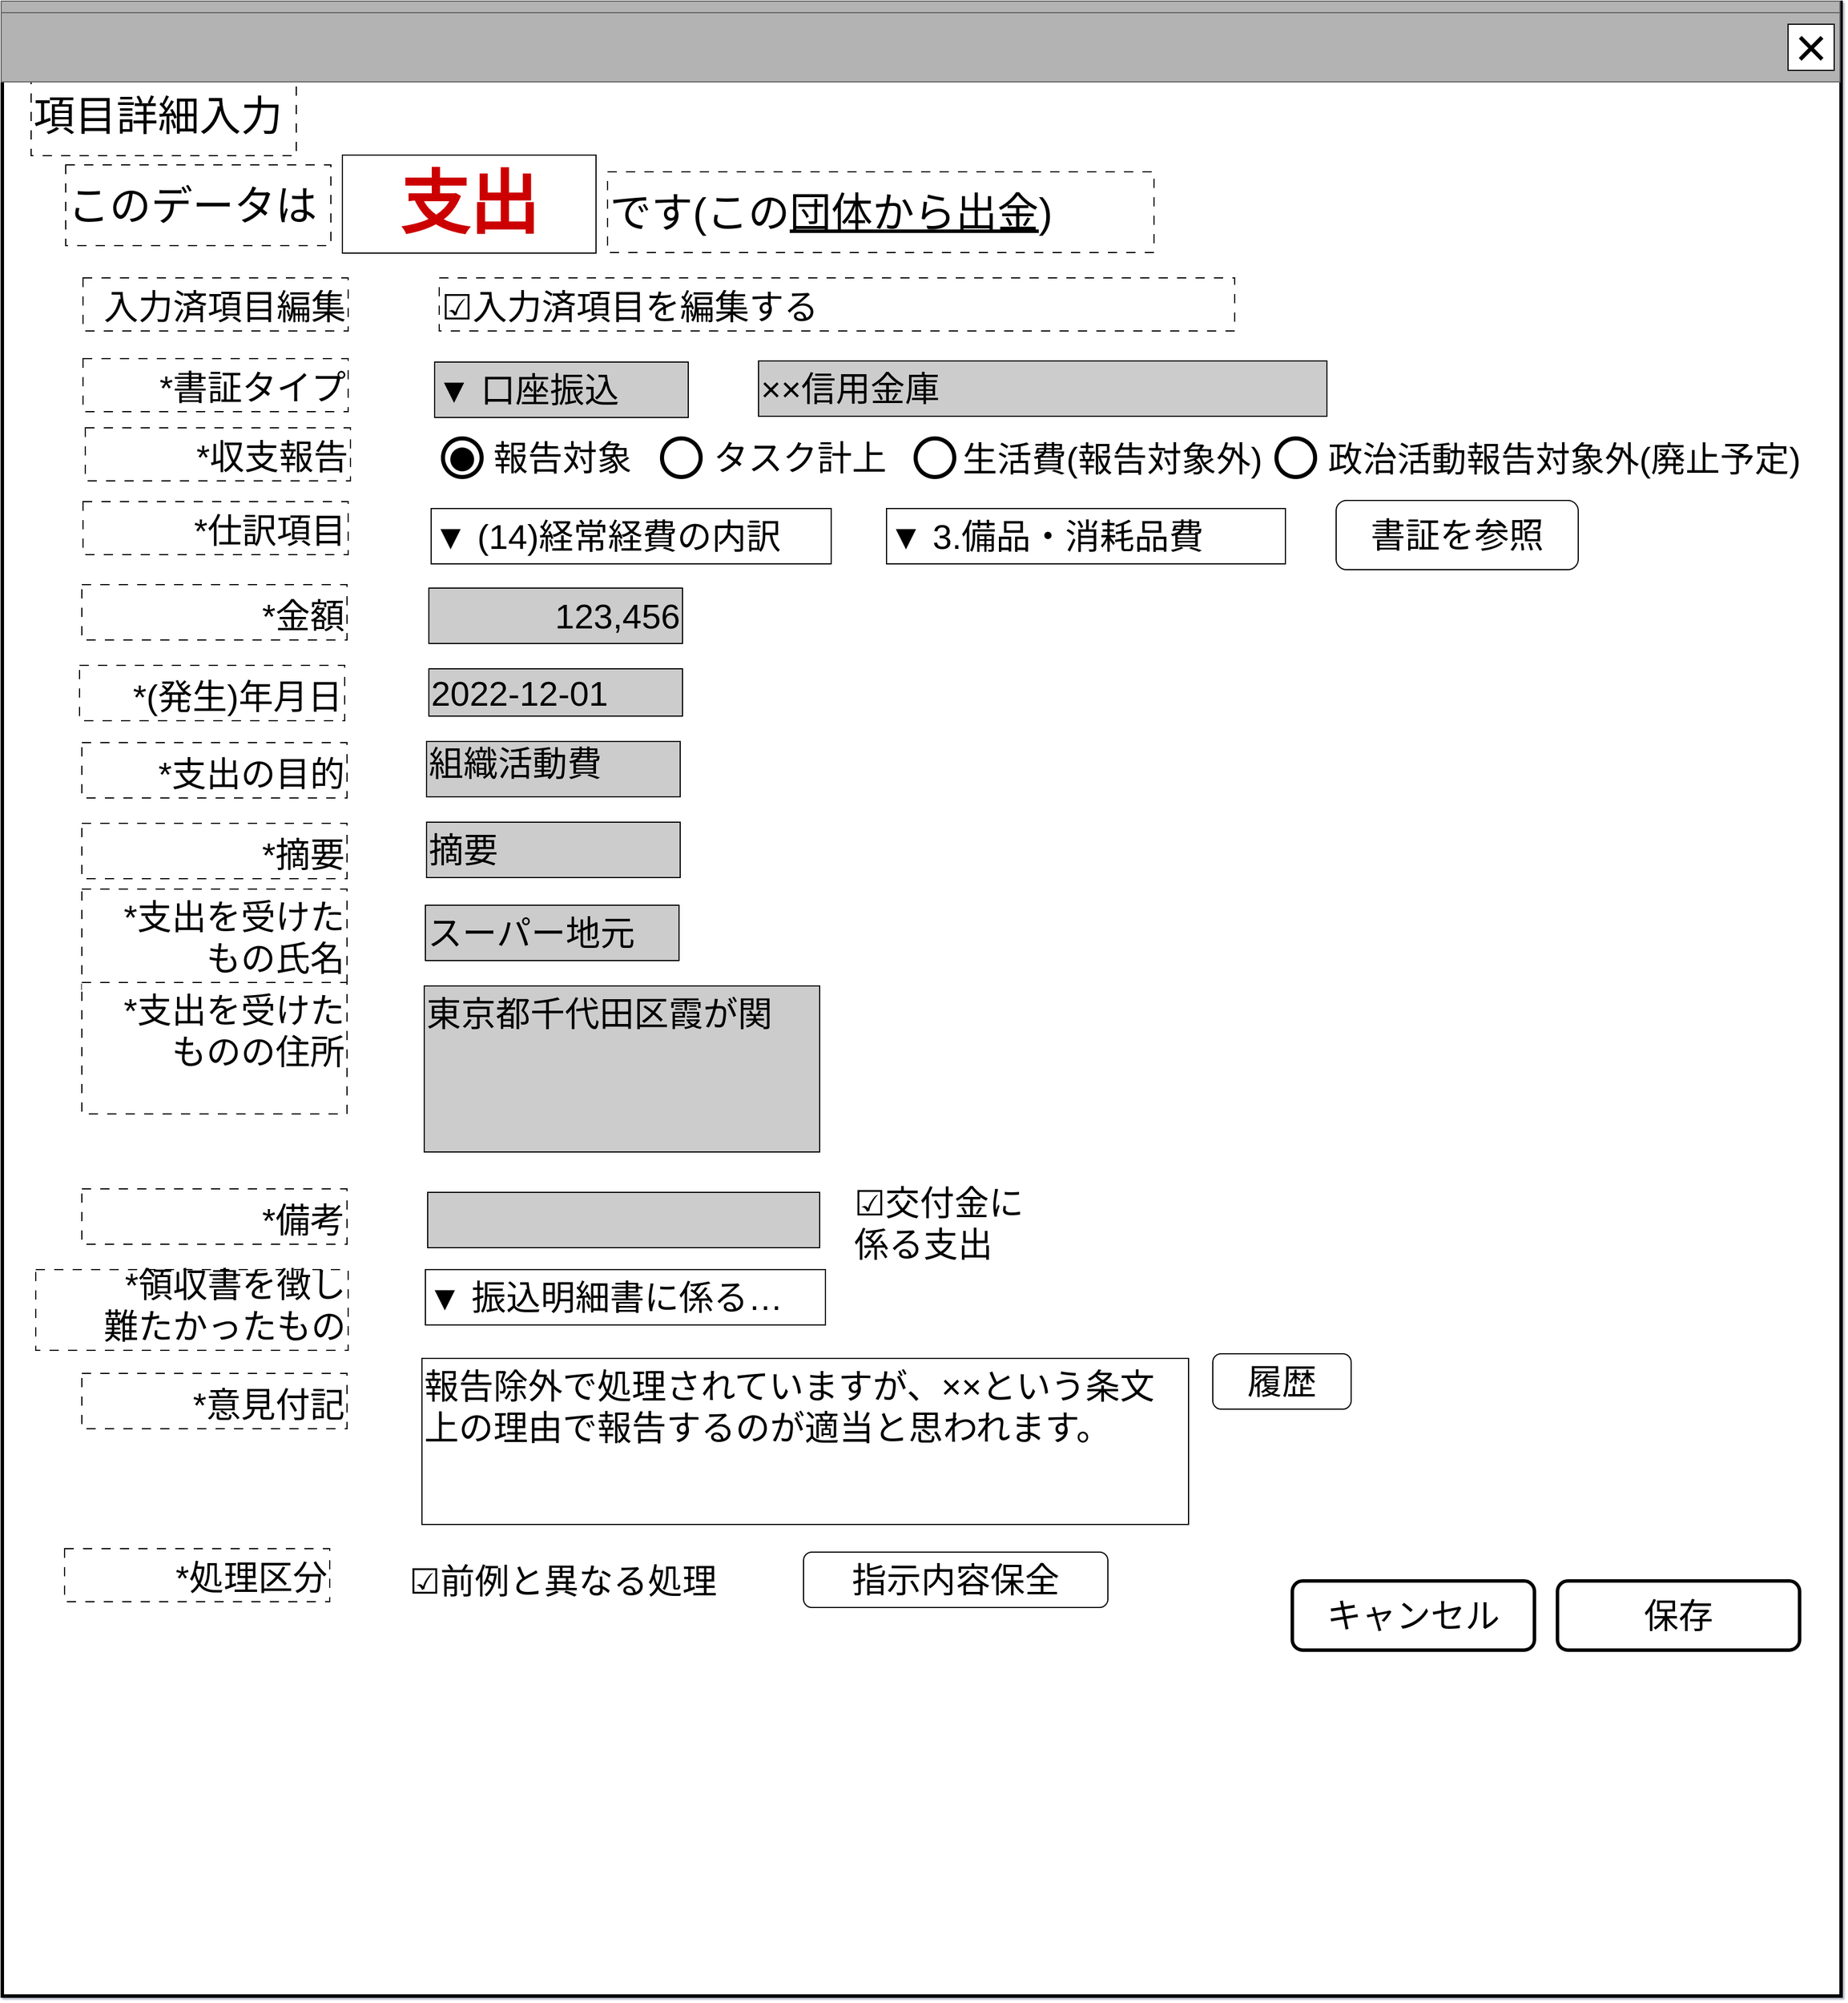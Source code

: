 <mxfile version="23.1.5" type="device">
  <diagram name="ページ1" id="LE8fIzdrHe0wcv1LTvfw">
    <mxGraphModel dx="2429" dy="1434" grid="1" gridSize="10" guides="1" tooltips="1" connect="1" arrows="1" fold="1" page="1" pageScale="1" pageWidth="1600" pageHeight="1200" math="0" shadow="1">
      <root>
        <mxCell id="0" />
        <mxCell id="cFaB45KztUIKXS-_cTrr-4" value="背景" style="locked=1;" parent="0" visible="0" />
        <mxCell id="cFaB45KztUIKXS-_cTrr-5" value="" style="rounded=0;whiteSpace=wrap;html=1;strokeWidth=3;" parent="cFaB45KztUIKXS-_cTrr-4" vertex="1">
          <mxGeometry x="1" y="1" width="1595" height="1180" as="geometry" />
        </mxCell>
        <mxCell id="cFaB45KztUIKXS-_cTrr-6" value="" style="rounded=0;whiteSpace=wrap;html=1;fillColor=#B3B3B3;fontColor=#333333;strokeColor=#666666;" parent="cFaB45KztUIKXS-_cTrr-4" vertex="1">
          <mxGeometry width="1595" height="60" as="geometry" />
        </mxCell>
        <mxCell id="cFaB45KztUIKXS-_cTrr-7" value="&lt;font style=&quot;font-size: 48px;&quot;&gt;×&lt;/font&gt;" style="rounded=0;whiteSpace=wrap;html=1;" parent="cFaB45KztUIKXS-_cTrr-4" vertex="1">
          <mxGeometry x="1550" y="10" width="40" height="40" as="geometry" />
        </mxCell>
        <mxCell id="cFaB45KztUIKXS-_cTrr-8" value="" style="rounded=0;whiteSpace=wrap;html=1;" parent="cFaB45KztUIKXS-_cTrr-4" vertex="1">
          <mxGeometry x="830" y="670" width="120" height="60" as="geometry" />
        </mxCell>
        <mxCell id="cFaB45KztUIKXS-_cTrr-9" value="ウインドウ" style="locked=1;" parent="0" />
        <mxCell id="cFaB45KztUIKXS-_cTrr-10" value="" style="rounded=0;whiteSpace=wrap;html=1;strokeWidth=3;" parent="cFaB45KztUIKXS-_cTrr-9" vertex="1">
          <mxGeometry x="1" y="1" width="1595" height="1729" as="geometry" />
        </mxCell>
        <mxCell id="cFaB45KztUIKXS-_cTrr-11" value="" style="rounded=0;whiteSpace=wrap;html=1;fillColor=#B3B3B3;fontColor=#333333;strokeColor=#666666;" parent="cFaB45KztUIKXS-_cTrr-9" vertex="1">
          <mxGeometry width="1595" height="60" as="geometry" />
        </mxCell>
        <mxCell id="cFaB45KztUIKXS-_cTrr-12" value="&lt;font style=&quot;font-size: 48px;&quot;&gt;×&lt;/font&gt;" style="rounded=0;whiteSpace=wrap;html=1;" parent="cFaB45KztUIKXS-_cTrr-9" vertex="1">
          <mxGeometry x="1550" y="10" width="40" height="40" as="geometry" />
        </mxCell>
        <mxCell id="cFaB45KztUIKXS-_cTrr-14" value="画面" style="" parent="0" />
        <mxCell id="bkQitDRXs5g6DSLi2g_j-0" value="&lt;font style=&quot;font-size: 30px;&quot;&gt;書証を参照&lt;/font&gt;" style="rounded=1;whiteSpace=wrap;html=1;" parent="cFaB45KztUIKXS-_cTrr-14" vertex="1">
          <mxGeometry x="1158" y="433" width="210" height="60" as="geometry" />
        </mxCell>
        <mxCell id="bkQitDRXs5g6DSLi2g_j-1" value="&lt;div style=&quot;&quot;&gt;&lt;span style=&quot;background-color: initial;&quot;&gt;&lt;font style=&quot;font-size: 30px;&quot;&gt;123,456&lt;/font&gt;&lt;/span&gt;&lt;/div&gt;" style="rounded=0;whiteSpace=wrap;html=1;align=right;fillColor=#CCCCCC;" parent="cFaB45KztUIKXS-_cTrr-14" vertex="1">
          <mxGeometry x="371" y="509" width="220" height="48" as="geometry" />
        </mxCell>
        <mxCell id="bkQitDRXs5g6DSLi2g_j-2" value="&lt;div style=&quot;&quot;&gt;&lt;span style=&quot;background-color: initial;&quot;&gt;&lt;font style=&quot;font-size: 30px;&quot;&gt;*金額&lt;/font&gt;&lt;/span&gt;&lt;/div&gt;" style="rounded=0;whiteSpace=wrap;html=1;align=right;dashed=1;dashPattern=8 8;verticalAlign=bottom;" parent="cFaB45KztUIKXS-_cTrr-14" vertex="1">
          <mxGeometry x="70" y="506" width="230" height="48" as="geometry" />
        </mxCell>
        <mxCell id="bkQitDRXs5g6DSLi2g_j-4" value="&lt;div style=&quot;&quot;&gt;&lt;font style=&quot;font-size: 30px;&quot;&gt;*収支報告&lt;/font&gt;&lt;/div&gt;" style="rounded=0;whiteSpace=wrap;html=1;align=right;dashed=1;dashPattern=8 8;verticalAlign=bottom;" parent="cFaB45KztUIKXS-_cTrr-14" vertex="1">
          <mxGeometry x="73" y="370" width="230" height="46" as="geometry" />
        </mxCell>
        <mxCell id="bkQitDRXs5g6DSLi2g_j-5" value="&lt;div style=&quot;&quot;&gt;&lt;span style=&quot;background-color: initial;&quot;&gt;&lt;font style=&quot;font-size: 30px;&quot;&gt;スーパー地元&lt;/font&gt;&lt;/span&gt;&lt;/div&gt;" style="rounded=0;whiteSpace=wrap;html=1;align=left;fillColor=#CCCCCC;" parent="cFaB45KztUIKXS-_cTrr-14" vertex="1">
          <mxGeometry x="368" y="784" width="220" height="48" as="geometry" />
        </mxCell>
        <mxCell id="bkQitDRXs5g6DSLi2g_j-6" value="&lt;div style=&quot;font-size: 30px;&quot;&gt;&lt;span style=&quot;background-color: initial;&quot;&gt;*&lt;/span&gt;支出を受けた&lt;/div&gt;&lt;div style=&quot;font-size: 30px;&quot;&gt;&lt;span style=&quot;background-color: initial;&quot;&gt;もの氏名&lt;/span&gt;&lt;/div&gt;" style="rounded=0;whiteSpace=wrap;html=1;align=right;dashed=1;dashPattern=8 8;verticalAlign=top;" parent="cFaB45KztUIKXS-_cTrr-14" vertex="1">
          <mxGeometry x="70" y="770" width="230" height="87" as="geometry" />
        </mxCell>
        <mxCell id="bkQitDRXs5g6DSLi2g_j-8" value="&lt;div style=&quot;&quot;&gt;&lt;span style=&quot;font-size: 36px;&quot;&gt;このデータは&lt;/span&gt;&lt;/div&gt;" style="rounded=0;whiteSpace=wrap;html=1;align=left;dashed=1;dashPattern=8 8;" parent="cFaB45KztUIKXS-_cTrr-14" vertex="1">
          <mxGeometry x="56" y="142" width="230" height="70" as="geometry" />
        </mxCell>
        <mxCell id="bkQitDRXs5g6DSLi2g_j-9" value="&lt;font style=&quot;font-size: 60px;&quot; color=&quot;#cc0000&quot;&gt;&lt;b&gt;支出&lt;/b&gt;&lt;/font&gt;" style="rounded=0;whiteSpace=wrap;html=1;align=center;verticalAlign=middle;" parent="cFaB45KztUIKXS-_cTrr-14" vertex="1">
          <mxGeometry x="296" y="133.5" width="220" height="85" as="geometry" />
        </mxCell>
        <mxCell id="bkQitDRXs5g6DSLi2g_j-10" value="&lt;div style=&quot;&quot;&gt;&lt;span style=&quot;font-size: 36px;&quot;&gt;です(この&lt;u&gt;団体から&lt;/u&gt;&lt;/span&gt;&lt;u style=&quot;font-size: 36px; background-color: initial;&quot;&gt;出金&lt;/u&gt;&lt;span style=&quot;font-size: 36px; background-color: initial;&quot;&gt;)&lt;/span&gt;&lt;/div&gt;" style="rounded=0;whiteSpace=wrap;html=1;align=left;dashed=1;dashPattern=8 8;" parent="cFaB45KztUIKXS-_cTrr-14" vertex="1">
          <mxGeometry x="526" y="148" width="474" height="70" as="geometry" />
        </mxCell>
        <mxCell id="bkQitDRXs5g6DSLi2g_j-16" value="&lt;font style=&quot;font-size: 30px;&quot;&gt;*書証タイプ&lt;/font&gt;" style="rounded=0;whiteSpace=wrap;html=1;align=right;dashed=1;dashPattern=8 8;verticalAlign=bottom;" parent="cFaB45KztUIKXS-_cTrr-14" vertex="1">
          <mxGeometry x="71" y="310" width="230" height="46" as="geometry" />
        </mxCell>
        <mxCell id="bkQitDRXs5g6DSLi2g_j-17" value="&lt;div style=&quot;&quot;&gt;&lt;font style=&quot;font-size: 30px;&quot;&gt;▼ 口座振込&lt;/font&gt;&lt;/div&gt;" style="rounded=0;whiteSpace=wrap;html=1;align=left;fillColor=#CCCCCC;" parent="cFaB45KztUIKXS-_cTrr-14" vertex="1">
          <mxGeometry x="376" y="313" width="220" height="48" as="geometry" />
        </mxCell>
        <mxCell id="bkQitDRXs5g6DSLi2g_j-18" value="&lt;div style=&quot;&quot;&gt;&lt;div style=&quot;font-family: &amp;quot;MS GothIc&amp;quot;, Consolas, &amp;quot;Courier New&amp;quot;, monospace, Consolas, &amp;quot;Courier New&amp;quot;, monospace; line-height: 19px;&quot;&gt;&lt;font style=&quot;font-size: 30px; background-color: rgb(204, 204, 204);&quot;&gt;組織活動費&lt;/font&gt;&lt;/div&gt;&lt;/div&gt;" style="rounded=0;whiteSpace=wrap;html=1;align=left;fillColor=#CCCCCC;" parent="cFaB45KztUIKXS-_cTrr-14" vertex="1">
          <mxGeometry x="369" y="642" width="220" height="48" as="geometry" />
        </mxCell>
        <mxCell id="bkQitDRXs5g6DSLi2g_j-19" value="&lt;div style=&quot;font-size: 30px;&quot;&gt;&lt;span style=&quot;background-color: initial;&quot;&gt;&lt;font style=&quot;font-size: 30px;&quot;&gt;*&lt;/font&gt;&lt;/span&gt;支出の目的&lt;/div&gt;" style="rounded=0;whiteSpace=wrap;html=1;align=right;dashed=1;dashPattern=8 8;verticalAlign=bottom;" parent="cFaB45KztUIKXS-_cTrr-14" vertex="1">
          <mxGeometry x="70" y="643" width="230" height="48" as="geometry" />
        </mxCell>
        <mxCell id="bkQitDRXs5g6DSLi2g_j-20" value="&lt;div style=&quot;&quot;&gt;&lt;span style=&quot;background-color: initial;&quot;&gt;&lt;font style=&quot;font-size: 30px;&quot;&gt;東京都千代田区霞が関&lt;/font&gt;&lt;/span&gt;&lt;/div&gt;" style="rounded=0;whiteSpace=wrap;html=1;align=left;verticalAlign=top;fillColor=#CCCCCC;" parent="cFaB45KztUIKXS-_cTrr-14" vertex="1">
          <mxGeometry x="367" y="854" width="343" height="144" as="geometry" />
        </mxCell>
        <mxCell id="bkQitDRXs5g6DSLi2g_j-21" value="&lt;div style=&quot;&quot;&gt;&lt;font style=&quot;font-size: 30px;&quot;&gt;*&lt;/font&gt;&lt;font style=&quot;font-size: 30px;&quot;&gt;支出を受けた&lt;/font&gt;&lt;/div&gt;&lt;div style=&quot;&quot;&gt;&lt;font style=&quot;font-size: 30px;&quot;&gt;ものの住所&lt;/font&gt;&lt;/div&gt;" style="rounded=0;whiteSpace=wrap;html=1;align=right;dashed=1;dashPattern=8 8;verticalAlign=top;" parent="cFaB45KztUIKXS-_cTrr-14" vertex="1">
          <mxGeometry x="70" y="851" width="230" height="114" as="geometry" />
        </mxCell>
        <mxCell id="bkQitDRXs5g6DSLi2g_j-28" value="&lt;font style=&quot;font-size: 30px;&quot;&gt;*仕訳項目&lt;/font&gt;" style="rounded=0;whiteSpace=wrap;html=1;align=right;dashed=1;dashPattern=8 8;verticalAlign=bottom;" parent="cFaB45KztUIKXS-_cTrr-14" vertex="1">
          <mxGeometry x="71" y="434" width="230" height="46" as="geometry" />
        </mxCell>
        <mxCell id="bkQitDRXs5g6DSLi2g_j-29" value="&lt;div style=&quot;&quot;&gt;&lt;font style=&quot;font-size: 30px;&quot;&gt;▼ (14)&lt;/font&gt;&lt;font style=&quot;font-size: 30px;&quot;&gt;経常経費の内訳&lt;/font&gt;&lt;/div&gt;" style="rounded=0;whiteSpace=wrap;html=1;align=left;" parent="cFaB45KztUIKXS-_cTrr-14" vertex="1">
          <mxGeometry x="373" y="440" width="347" height="48" as="geometry" />
        </mxCell>
        <mxCell id="bkQitDRXs5g6DSLi2g_j-30" value="&lt;div style=&quot;&quot;&gt;&lt;font style=&quot;font-size: 30px;&quot;&gt;▼ 3.備品・消耗品費&lt;/font&gt;&lt;/div&gt;" style="rounded=0;whiteSpace=wrap;html=1;align=left;" parent="cFaB45KztUIKXS-_cTrr-14" vertex="1">
          <mxGeometry x="768" y="440" width="346" height="48" as="geometry" />
        </mxCell>
        <mxCell id="bkQitDRXs5g6DSLi2g_j-32" value="&lt;div style=&quot;&quot;&gt;&lt;span style=&quot;background-color: initial;&quot;&gt;&lt;font style=&quot;font-size: 30px;&quot;&gt;2022-12-01&lt;/font&gt;&lt;/span&gt;&lt;/div&gt;" style="rounded=0;whiteSpace=wrap;html=1;align=left;fillColor=#CCCCCC;" parent="cFaB45KztUIKXS-_cTrr-14" vertex="1">
          <mxGeometry x="371" y="579" width="220" height="41" as="geometry" />
        </mxCell>
        <mxCell id="bkQitDRXs5g6DSLi2g_j-33" value="&lt;div style=&quot;&quot;&gt;&lt;font style=&quot;font-size: 30px;&quot;&gt;*(発生)年月日&lt;/font&gt;&lt;/div&gt;" style="rounded=0;whiteSpace=wrap;html=1;align=right;dashed=1;dashPattern=8 8;verticalAlign=bottom;" parent="cFaB45KztUIKXS-_cTrr-14" vertex="1">
          <mxGeometry x="68" y="576" width="230" height="48" as="geometry" />
        </mxCell>
        <mxCell id="bkQitDRXs5g6DSLi2g_j-34" value="&lt;div style=&quot;&quot;&gt;&lt;br&gt;&lt;/div&gt;" style="rounded=0;whiteSpace=wrap;html=1;align=left;verticalAlign=top;fillColor=#CCCCCC;" parent="cFaB45KztUIKXS-_cTrr-14" vertex="1">
          <mxGeometry x="370" y="1033" width="340" height="48" as="geometry" />
        </mxCell>
        <mxCell id="bkQitDRXs5g6DSLi2g_j-35" value="&lt;font style=&quot;font-size: 30px;&quot;&gt;*備考&lt;/font&gt;" style="rounded=0;whiteSpace=wrap;html=1;align=right;dashed=1;dashPattern=8 8;verticalAlign=bottom;" parent="cFaB45KztUIKXS-_cTrr-14" vertex="1">
          <mxGeometry x="70" y="1030" width="230" height="48" as="geometry" />
        </mxCell>
        <mxCell id="bkQitDRXs5g6DSLi2g_j-36" value="&lt;font style=&quot;font-size: 30px;&quot;&gt;☑交付金に&lt;br&gt;係る支出&lt;/font&gt;" style="text;html=1;strokeColor=none;fillColor=none;align=left;verticalAlign=middle;whiteSpace=wrap;rounded=0;" parent="cFaB45KztUIKXS-_cTrr-14" vertex="1">
          <mxGeometry x="738" y="1030" width="202" height="60" as="geometry" />
        </mxCell>
        <mxCell id="bkQitDRXs5g6DSLi2g_j-45" value="&lt;font style=&quot;font-size: 30px;&quot;&gt;*&lt;/font&gt;&lt;font style=&quot;font-size: 30px;&quot;&gt;領収書を徴し&lt;br&gt;難たかったもの&lt;/font&gt;" style="rounded=0;whiteSpace=wrap;html=1;align=right;dashed=1;dashPattern=8 8;verticalAlign=bottom;" parent="cFaB45KztUIKXS-_cTrr-14" vertex="1">
          <mxGeometry x="30" y="1100" width="271" height="70" as="geometry" />
        </mxCell>
        <mxCell id="bkQitDRXs5g6DSLi2g_j-117" value="&lt;span style=&quot;font-size: 36px;&quot;&gt;項目詳細入力&lt;/span&gt;" style="rounded=0;whiteSpace=wrap;html=1;align=left;dashed=1;dashPattern=8 8;" parent="cFaB45KztUIKXS-_cTrr-14" vertex="1">
          <mxGeometry x="26" y="64" width="230" height="70" as="geometry" />
        </mxCell>
        <mxCell id="bkQitDRXs5g6DSLi2g_j-121" value="" style="rounded=0;whiteSpace=wrap;html=1;fillColor=#B3B3B3;fontColor=#333333;strokeColor=#666666;" parent="cFaB45KztUIKXS-_cTrr-14" vertex="1">
          <mxGeometry y="10" width="1595" height="60" as="geometry" />
        </mxCell>
        <mxCell id="bkQitDRXs5g6DSLi2g_j-122" value="&lt;font style=&quot;font-size: 48px;&quot;&gt;×&lt;/font&gt;" style="rounded=0;whiteSpace=wrap;html=1;" parent="cFaB45KztUIKXS-_cTrr-14" vertex="1">
          <mxGeometry x="1550" y="20" width="40" height="40" as="geometry" />
        </mxCell>
        <mxCell id="_eCC-YQtC-nGNel2I9ut-0" value="&lt;span style=&quot;font-size: 30px;&quot;&gt;報告除外で処理されていますが、××という条文上の理由で報告するのが適当と思われます。&lt;/span&gt;" style="rounded=0;whiteSpace=wrap;html=1;align=left;verticalAlign=top;fillColor=#FFFFFF;" parent="cFaB45KztUIKXS-_cTrr-14" vertex="1">
          <mxGeometry x="365" y="1177" width="665" height="144" as="geometry" />
        </mxCell>
        <mxCell id="_eCC-YQtC-nGNel2I9ut-1" value="&lt;span style=&quot;font-size: 30px;&quot;&gt;履歴&lt;/span&gt;" style="rounded=1;whiteSpace=wrap;html=1;" parent="cFaB45KztUIKXS-_cTrr-14" vertex="1">
          <mxGeometry x="1051" y="1173" width="120" height="48" as="geometry" />
        </mxCell>
        <mxCell id="iyJBz5RghbY5vBhRCDR4-0" value="&lt;span style=&quot;font-size: 30px;&quot;&gt;××信用金庫&lt;/span&gt;" style="rounded=0;whiteSpace=wrap;html=1;align=left;fillColor=#CCCCCC;" parent="cFaB45KztUIKXS-_cTrr-14" vertex="1">
          <mxGeometry x="657" y="312" width="493" height="48" as="geometry" />
        </mxCell>
        <mxCell id="VrOXvbfiMFAtaCKxzEez-1" value="&lt;div style=&quot;&quot;&gt;&lt;span style=&quot;font-size: 30px;&quot;&gt;摘要&lt;/span&gt;&lt;/div&gt;" style="rounded=0;whiteSpace=wrap;html=1;align=left;fillColor=#CCCCCC;" parent="cFaB45KztUIKXS-_cTrr-14" vertex="1">
          <mxGeometry x="369" y="712" width="220" height="48" as="geometry" />
        </mxCell>
        <mxCell id="VrOXvbfiMFAtaCKxzEez-2" value="&lt;div style=&quot;&quot;&gt;&lt;span style=&quot;background-color: initial;&quot;&gt;&lt;font style=&quot;font-size: 30px;&quot;&gt;*摘要&lt;/font&gt;&lt;/span&gt;&lt;/div&gt;" style="rounded=0;whiteSpace=wrap;html=1;align=right;dashed=1;dashPattern=8 8;verticalAlign=bottom;" parent="cFaB45KztUIKXS-_cTrr-14" vertex="1">
          <mxGeometry x="70" y="713" width="230" height="48" as="geometry" />
        </mxCell>
        <mxCell id="VrOXvbfiMFAtaCKxzEez-3" value="&lt;div style=&quot;&quot;&gt;&lt;font style=&quot;font-size: 30px;&quot;&gt;▼&amp;nbsp;&lt;/font&gt;&lt;font style=&quot;font-size: 30px;&quot;&gt;振込明細書に係る…&lt;/font&gt;&lt;/div&gt;" style="rounded=0;whiteSpace=wrap;html=1;align=left;" parent="cFaB45KztUIKXS-_cTrr-14" vertex="1">
          <mxGeometry x="368" y="1100" width="347" height="48" as="geometry" />
        </mxCell>
        <mxCell id="pnPEWoBBh-K_Q6-qWdNs-0" value="&lt;span style=&quot;font-size: 30px;&quot;&gt;保存&lt;/span&gt;" style="rounded=1;whiteSpace=wrap;html=1;strokeWidth=3;" parent="cFaB45KztUIKXS-_cTrr-14" vertex="1">
          <mxGeometry x="1350" y="1370" width="210" height="60" as="geometry" />
        </mxCell>
        <mxCell id="pnPEWoBBh-K_Q6-qWdNs-1" value="&lt;span style=&quot;font-size: 30px;&quot;&gt;キャンセル&lt;/span&gt;" style="rounded=1;whiteSpace=wrap;html=1;strokeWidth=3;" parent="cFaB45KztUIKXS-_cTrr-14" vertex="1">
          <mxGeometry x="1120" y="1370" width="210" height="60" as="geometry" />
        </mxCell>
        <mxCell id="N9MQjoM4U-8UI_U5psBh-0" value="&lt;font style=&quot;font-size: 30px;&quot;&gt;*意見付記&lt;/font&gt;" style="rounded=0;whiteSpace=wrap;html=1;align=right;dashed=1;dashPattern=8 8;verticalAlign=bottom;" parent="cFaB45KztUIKXS-_cTrr-14" vertex="1">
          <mxGeometry x="70" y="1190" width="230" height="48" as="geometry" />
        </mxCell>
        <mxCell id="em-xFZlTFC9FGeB90R3J-0" value="&lt;font style=&quot;font-size: 30px;&quot;&gt;*処理区分&lt;/font&gt;" style="rounded=0;whiteSpace=wrap;html=1;align=right;dashed=1;dashPattern=8 8;verticalAlign=bottom;" parent="cFaB45KztUIKXS-_cTrr-14" vertex="1">
          <mxGeometry x="55" y="1342" width="230" height="46" as="geometry" />
        </mxCell>
        <mxCell id="em-xFZlTFC9FGeB90R3J-1" value="&lt;font style=&quot;font-size: 30px;&quot;&gt;☑前例と異なる処理&lt;/font&gt;" style="text;html=1;strokeColor=none;fillColor=none;align=left;verticalAlign=middle;whiteSpace=wrap;rounded=0;" parent="cFaB45KztUIKXS-_cTrr-14" vertex="1">
          <mxGeometry x="352" y="1355" width="408" height="30" as="geometry" />
        </mxCell>
        <mxCell id="em-xFZlTFC9FGeB90R3J-2" value="&lt;span style=&quot;font-size: 30px;&quot;&gt;指示内容保全&lt;/span&gt;" style="rounded=1;whiteSpace=wrap;html=1;" parent="cFaB45KztUIKXS-_cTrr-14" vertex="1">
          <mxGeometry x="696" y="1345" width="264" height="48" as="geometry" />
        </mxCell>
        <mxCell id="J3ITothCYrzwsTWFN82D-0" value="&lt;font style=&quot;font-size: 30px;&quot;&gt;入力済項目編集&lt;/font&gt;" style="rounded=0;whiteSpace=wrap;html=1;align=right;dashed=1;dashPattern=8 8;verticalAlign=bottom;" parent="cFaB45KztUIKXS-_cTrr-14" vertex="1">
          <mxGeometry x="71" y="240" width="230" height="46" as="geometry" />
        </mxCell>
        <mxCell id="J3ITothCYrzwsTWFN82D-2" value="&lt;font style=&quot;font-size: 30px;&quot;&gt;&lt;br&gt;☑入力済項目を編集する&lt;/font&gt;" style="rounded=0;whiteSpace=wrap;html=1;align=left;dashed=1;dashPattern=8 8;verticalAlign=bottom;" parent="cFaB45KztUIKXS-_cTrr-14" vertex="1">
          <mxGeometry x="380" y="240" width="690" height="46" as="geometry" />
        </mxCell>
        <mxCell id="jqbArTJTvckEV3roekq7-0" value="&lt;font style=&quot;font-size: 84px;&quot;&gt;○&lt;/font&gt;" style="text;html=1;strokeColor=none;fillColor=none;align=center;verticalAlign=middle;whiteSpace=wrap;rounded=0;fontSize=60;" vertex="1" parent="cFaB45KztUIKXS-_cTrr-14">
          <mxGeometry x="370" y="377" width="60" height="30" as="geometry" />
        </mxCell>
        <mxCell id="jqbArTJTvckEV3roekq7-1" value="&lt;font style=&quot;font-size: 48px;&quot;&gt;●&lt;/font&gt;" style="text;html=1;strokeColor=none;fillColor=none;align=center;verticalAlign=middle;whiteSpace=wrap;rounded=0;fontSize=48;" vertex="1" parent="cFaB45KztUIKXS-_cTrr-14">
          <mxGeometry x="370" y="379" width="60" height="30" as="geometry" />
        </mxCell>
        <mxCell id="jqbArTJTvckEV3roekq7-2" value="&lt;font style=&quot;font-size: 30px;&quot;&gt;報告対象&lt;/font&gt;" style="text;html=1;strokeColor=none;fillColor=none;align=left;verticalAlign=middle;whiteSpace=wrap;rounded=0;" vertex="1" parent="cFaB45KztUIKXS-_cTrr-14">
          <mxGeometry x="425" y="366" width="275" height="60" as="geometry" />
        </mxCell>
        <mxCell id="jqbArTJTvckEV3roekq7-3" value="&lt;font style=&quot;font-size: 84px;&quot;&gt;○&lt;/font&gt;" style="text;html=1;strokeColor=none;fillColor=none;align=center;verticalAlign=middle;whiteSpace=wrap;rounded=0;fontSize=60;" vertex="1" parent="cFaB45KztUIKXS-_cTrr-14">
          <mxGeometry x="780" y="377" width="60" height="30" as="geometry" />
        </mxCell>
        <mxCell id="jqbArTJTvckEV3roekq7-4" value="&lt;font style=&quot;font-size: 30px;&quot;&gt;生活費(報告対象外)&lt;/font&gt;" style="text;html=1;strokeColor=none;fillColor=none;align=left;verticalAlign=middle;whiteSpace=wrap;rounded=0;" vertex="1" parent="cFaB45KztUIKXS-_cTrr-14">
          <mxGeometry x="832" y="367" width="275" height="60" as="geometry" />
        </mxCell>
        <mxCell id="jqbArTJTvckEV3roekq7-5" value="&lt;font style=&quot;font-size: 84px;&quot;&gt;○&lt;/font&gt;" style="text;html=1;strokeColor=none;fillColor=none;align=center;verticalAlign=middle;whiteSpace=wrap;rounded=0;fontSize=60;" vertex="1" parent="cFaB45KztUIKXS-_cTrr-14">
          <mxGeometry x="1093" y="377" width="60" height="30" as="geometry" />
        </mxCell>
        <mxCell id="jqbArTJTvckEV3roekq7-6" value="&lt;font style=&quot;font-size: 30px;&quot;&gt;政治活動報告対象外(廃止予定)&lt;/font&gt;" style="text;html=1;strokeColor=none;fillColor=none;align=left;verticalAlign=middle;whiteSpace=wrap;rounded=0;" vertex="1" parent="cFaB45KztUIKXS-_cTrr-14">
          <mxGeometry x="1149" y="367" width="421" height="60" as="geometry" />
        </mxCell>
        <mxCell id="jqbArTJTvckEV3roekq7-7" value="&lt;font style=&quot;font-size: 84px;&quot;&gt;○&lt;/font&gt;" style="text;html=1;strokeColor=none;fillColor=none;align=center;verticalAlign=middle;whiteSpace=wrap;rounded=0;fontSize=60;" vertex="1" parent="cFaB45KztUIKXS-_cTrr-14">
          <mxGeometry x="560" y="377" width="60" height="30" as="geometry" />
        </mxCell>
        <mxCell id="jqbArTJTvckEV3roekq7-8" value="&lt;span style=&quot;font-size: 30px;&quot;&gt;タスク計上&lt;/span&gt;" style="text;html=1;strokeColor=none;fillColor=none;align=left;verticalAlign=middle;whiteSpace=wrap;rounded=0;" vertex="1" parent="cFaB45KztUIKXS-_cTrr-14">
          <mxGeometry x="616" y="366" width="275" height="60" as="geometry" />
        </mxCell>
        <mxCell id="bkQitDRXs5g6DSLi2g_j-86" value="振番" style="" parent="0" visible="0" />
        <mxCell id="bkQitDRXs5g6DSLi2g_j-87" value="&lt;font size=&quot;1&quot; color=&quot;#cc0000&quot;&gt;&lt;b style=&quot;font-size: 36px;&quot;&gt;(1)&lt;/b&gt;&lt;/font&gt;" style="text;html=1;strokeColor=none;fillColor=none;align=center;verticalAlign=middle;whiteSpace=wrap;rounded=0;" parent="bkQitDRXs5g6DSLi2g_j-86" vertex="1">
          <mxGeometry x="86" y="260" width="60" height="30" as="geometry" />
        </mxCell>
        <mxCell id="bkQitDRXs5g6DSLi2g_j-88" value="&lt;font size=&quot;1&quot; color=&quot;#cc0000&quot;&gt;&lt;b style=&quot;font-size: 36px;&quot;&gt;(2)&lt;/b&gt;&lt;/font&gt;" style="text;html=1;strokeColor=none;fillColor=none;align=center;verticalAlign=middle;whiteSpace=wrap;rounded=0;" parent="bkQitDRXs5g6DSLi2g_j-86" vertex="1">
          <mxGeometry x="314" y="260" width="60" height="30" as="geometry" />
        </mxCell>
        <mxCell id="bkQitDRXs5g6DSLi2g_j-89" value="&lt;font size=&quot;1&quot; color=&quot;#cc0000&quot;&gt;&lt;b style=&quot;font-size: 36px;&quot;&gt;(3)&lt;/b&gt;&lt;/font&gt;" style="text;html=1;strokeColor=none;fillColor=none;align=center;verticalAlign=middle;whiteSpace=wrap;rounded=0;" parent="bkQitDRXs5g6DSLi2g_j-86" vertex="1">
          <mxGeometry x="76" y="330" width="60" height="30" as="geometry" />
        </mxCell>
        <mxCell id="bkQitDRXs5g6DSLi2g_j-90" value="&lt;font size=&quot;1&quot; color=&quot;#cc0000&quot;&gt;&lt;b style=&quot;font-size: 36px;&quot;&gt;(4)&lt;/b&gt;&lt;/font&gt;" style="text;html=1;strokeColor=none;fillColor=none;align=center;verticalAlign=middle;whiteSpace=wrap;rounded=0;" parent="bkQitDRXs5g6DSLi2g_j-86" vertex="1">
          <mxGeometry x="306" y="330" width="60" height="30" as="geometry" />
        </mxCell>
        <mxCell id="bkQitDRXs5g6DSLi2g_j-91" value="&lt;font size=&quot;1&quot; color=&quot;#cc0000&quot;&gt;&lt;b style=&quot;font-size: 36px;&quot;&gt;(5)&lt;/b&gt;&lt;/font&gt;" style="text;html=1;strokeColor=none;fillColor=none;align=center;verticalAlign=middle;whiteSpace=wrap;rounded=0;" parent="bkQitDRXs5g6DSLi2g_j-86" vertex="1">
          <mxGeometry x="76" y="400" width="60" height="30" as="geometry" />
        </mxCell>
        <mxCell id="bkQitDRXs5g6DSLi2g_j-92" value="&lt;font size=&quot;1&quot; color=&quot;#cc0000&quot;&gt;&lt;b style=&quot;font-size: 36px;&quot;&gt;(6)&lt;/b&gt;&lt;/font&gt;" style="text;html=1;strokeColor=none;fillColor=none;align=center;verticalAlign=middle;whiteSpace=wrap;rounded=0;" parent="bkQitDRXs5g6DSLi2g_j-86" vertex="1">
          <mxGeometry x="306" y="390" width="60" height="30" as="geometry" />
        </mxCell>
        <mxCell id="bkQitDRXs5g6DSLi2g_j-93" value="&lt;font size=&quot;1&quot; color=&quot;#cc0000&quot;&gt;&lt;b style=&quot;font-size: 36px;&quot;&gt;(7)&lt;/b&gt;&lt;/font&gt;" style="text;html=1;strokeColor=none;fillColor=none;align=center;verticalAlign=middle;whiteSpace=wrap;rounded=0;" parent="bkQitDRXs5g6DSLi2g_j-86" vertex="1">
          <mxGeometry x="716" y="380" width="60" height="30" as="geometry" />
        </mxCell>
        <mxCell id="bkQitDRXs5g6DSLi2g_j-94" value="&lt;font size=&quot;1&quot; color=&quot;#cc0000&quot;&gt;&lt;b style=&quot;font-size: 36px;&quot;&gt;(8)&lt;/b&gt;&lt;/font&gt;" style="text;html=1;strokeColor=none;fillColor=none;align=center;verticalAlign=middle;whiteSpace=wrap;rounded=0;" parent="bkQitDRXs5g6DSLi2g_j-86" vertex="1">
          <mxGeometry x="76" y="470" width="60" height="30" as="geometry" />
        </mxCell>
        <mxCell id="bkQitDRXs5g6DSLi2g_j-95" value="&lt;font size=&quot;1&quot; color=&quot;#cc0000&quot;&gt;&lt;b style=&quot;font-size: 36px;&quot;&gt;(9)&lt;/b&gt;&lt;/font&gt;" style="text;html=1;strokeColor=none;fillColor=none;align=center;verticalAlign=middle;whiteSpace=wrap;rounded=0;" parent="bkQitDRXs5g6DSLi2g_j-86" vertex="1">
          <mxGeometry x="306" y="470" width="60" height="30" as="geometry" />
        </mxCell>
        <mxCell id="bkQitDRXs5g6DSLi2g_j-96" value="&lt;font size=&quot;1&quot; color=&quot;#cc0000&quot;&gt;&lt;b style=&quot;font-size: 36px;&quot;&gt;(10)&lt;/b&gt;&lt;/font&gt;" style="text;html=1;strokeColor=none;fillColor=none;align=center;verticalAlign=middle;whiteSpace=wrap;rounded=0;" parent="bkQitDRXs5g6DSLi2g_j-86" vertex="1">
          <mxGeometry x="76" y="540" width="60" height="30" as="geometry" />
        </mxCell>
        <mxCell id="bkQitDRXs5g6DSLi2g_j-97" value="&lt;font size=&quot;1&quot; color=&quot;#cc0000&quot;&gt;&lt;b style=&quot;font-size: 36px;&quot;&gt;(11)&lt;/b&gt;&lt;/font&gt;" style="text;html=1;strokeColor=none;fillColor=none;align=center;verticalAlign=middle;whiteSpace=wrap;rounded=0;" parent="bkQitDRXs5g6DSLi2g_j-86" vertex="1">
          <mxGeometry x="306" y="540" width="60" height="30" as="geometry" />
        </mxCell>
        <mxCell id="bkQitDRXs5g6DSLi2g_j-98" value="&lt;font size=&quot;1&quot; color=&quot;#cc0000&quot;&gt;&lt;b style=&quot;font-size: 36px;&quot;&gt;(12)&lt;/b&gt;&lt;/font&gt;" style="text;html=1;strokeColor=none;fillColor=none;align=center;verticalAlign=middle;whiteSpace=wrap;rounded=0;" parent="bkQitDRXs5g6DSLi2g_j-86" vertex="1">
          <mxGeometry x="75" y="610" width="60" height="30" as="geometry" />
        </mxCell>
        <mxCell id="bkQitDRXs5g6DSLi2g_j-99" value="&lt;font size=&quot;1&quot; color=&quot;#cc0000&quot;&gt;&lt;b style=&quot;font-size: 36px;&quot;&gt;(13)&lt;/b&gt;&lt;/font&gt;" style="text;html=1;strokeColor=none;fillColor=none;align=center;verticalAlign=middle;whiteSpace=wrap;rounded=0;" parent="bkQitDRXs5g6DSLi2g_j-86" vertex="1">
          <mxGeometry x="306" y="603" width="60" height="30" as="geometry" />
        </mxCell>
        <mxCell id="bkQitDRXs5g6DSLi2g_j-100" value="&lt;font size=&quot;1&quot; color=&quot;#cc0000&quot;&gt;&lt;b style=&quot;font-size: 36px;&quot;&gt;(14)&lt;/b&gt;&lt;/font&gt;" style="text;html=1;strokeColor=none;fillColor=none;align=center;verticalAlign=middle;whiteSpace=wrap;rounded=0;" parent="bkQitDRXs5g6DSLi2g_j-86" vertex="1">
          <mxGeometry x="716" y="580" width="60" height="30" as="geometry" />
        </mxCell>
        <mxCell id="bkQitDRXs5g6DSLi2g_j-101" value="&lt;font size=&quot;1&quot; color=&quot;#cc0000&quot;&gt;&lt;b style=&quot;font-size: 36px;&quot;&gt;(15)&lt;/b&gt;&lt;/font&gt;" style="text;html=1;strokeColor=none;fillColor=none;align=center;verticalAlign=middle;whiteSpace=wrap;rounded=0;" parent="bkQitDRXs5g6DSLi2g_j-86" vertex="1">
          <mxGeometry x="46" y="680" width="60" height="30" as="geometry" />
        </mxCell>
        <mxCell id="bkQitDRXs5g6DSLi2g_j-102" value="&lt;font size=&quot;1&quot; color=&quot;#cc0000&quot;&gt;&lt;b style=&quot;font-size: 36px;&quot;&gt;(16)&lt;/b&gt;&lt;/font&gt;" style="text;html=1;strokeColor=none;fillColor=none;align=center;verticalAlign=middle;whiteSpace=wrap;rounded=0;" parent="bkQitDRXs5g6DSLi2g_j-86" vertex="1">
          <mxGeometry x="308" y="682" width="60" height="30" as="geometry" />
        </mxCell>
        <mxCell id="bkQitDRXs5g6DSLi2g_j-103" value="&lt;font size=&quot;1&quot; color=&quot;#cc0000&quot;&gt;&lt;b style=&quot;font-size: 36px;&quot;&gt;(17)&lt;/b&gt;&lt;/font&gt;" style="text;html=1;strokeColor=none;fillColor=none;align=center;verticalAlign=middle;whiteSpace=wrap;rounded=0;" parent="bkQitDRXs5g6DSLi2g_j-86" vertex="1">
          <mxGeometry x="66" y="760" width="60" height="30" as="geometry" />
        </mxCell>
        <mxCell id="bkQitDRXs5g6DSLi2g_j-104" value="&lt;font size=&quot;1&quot; color=&quot;#cc0000&quot;&gt;&lt;b style=&quot;font-size: 36px;&quot;&gt;(18)&lt;/b&gt;&lt;/font&gt;" style="text;html=1;strokeColor=none;fillColor=none;align=center;verticalAlign=middle;whiteSpace=wrap;rounded=0;" parent="bkQitDRXs5g6DSLi2g_j-86" vertex="1">
          <mxGeometry x="306" y="760" width="60" height="30" as="geometry" />
        </mxCell>
        <mxCell id="bkQitDRXs5g6DSLi2g_j-105" value="&lt;font size=&quot;1&quot; color=&quot;#cc0000&quot;&gt;&lt;b style=&quot;font-size: 36px;&quot;&gt;(19)&lt;/b&gt;&lt;/font&gt;" style="text;html=1;strokeColor=none;fillColor=none;align=center;verticalAlign=middle;whiteSpace=wrap;rounded=0;" parent="bkQitDRXs5g6DSLi2g_j-86" vertex="1">
          <mxGeometry x="56" y="830" width="60" height="30" as="geometry" />
        </mxCell>
        <mxCell id="bkQitDRXs5g6DSLi2g_j-106" value="&lt;font size=&quot;1&quot; color=&quot;#cc0000&quot;&gt;&lt;b style=&quot;font-size: 36px;&quot;&gt;(20)&lt;/b&gt;&lt;/font&gt;" style="text;html=1;strokeColor=none;fillColor=none;align=center;verticalAlign=middle;whiteSpace=wrap;rounded=0;" parent="bkQitDRXs5g6DSLi2g_j-86" vertex="1">
          <mxGeometry x="296" y="830" width="60" height="30" as="geometry" />
        </mxCell>
        <mxCell id="bkQitDRXs5g6DSLi2g_j-107" value="&lt;font size=&quot;1&quot; color=&quot;#cc0000&quot;&gt;&lt;b style=&quot;font-size: 36px;&quot;&gt;(21)&lt;/b&gt;&lt;/font&gt;" style="text;html=1;strokeColor=none;fillColor=none;align=center;verticalAlign=middle;whiteSpace=wrap;rounded=0;" parent="bkQitDRXs5g6DSLi2g_j-86" vertex="1">
          <mxGeometry x="56" y="990" width="60" height="30" as="geometry" />
        </mxCell>
        <mxCell id="bkQitDRXs5g6DSLi2g_j-108" value="&lt;font size=&quot;1&quot; color=&quot;#cc0000&quot;&gt;&lt;b style=&quot;font-size: 36px;&quot;&gt;(22)&lt;/b&gt;&lt;/font&gt;" style="text;html=1;strokeColor=none;fillColor=none;align=center;verticalAlign=middle;whiteSpace=wrap;rounded=0;" parent="bkQitDRXs5g6DSLi2g_j-86" vertex="1">
          <mxGeometry x="306" y="990" width="60" height="30" as="geometry" />
        </mxCell>
        <mxCell id="bkQitDRXs5g6DSLi2g_j-109" value="&lt;font size=&quot;1&quot; color=&quot;#cc0000&quot;&gt;&lt;b style=&quot;font-size: 36px;&quot;&gt;(23)&lt;/b&gt;&lt;/font&gt;" style="text;html=1;strokeColor=none;fillColor=none;align=center;verticalAlign=middle;whiteSpace=wrap;rounded=0;" parent="bkQitDRXs5g6DSLi2g_j-86" vertex="1">
          <mxGeometry x="716" y="960" width="60" height="30" as="geometry" />
        </mxCell>
        <mxCell id="bkQitDRXs5g6DSLi2g_j-110" value="&lt;font size=&quot;1&quot; color=&quot;#cc0000&quot;&gt;&lt;b style=&quot;font-size: 36px;&quot;&gt;(24)&lt;/b&gt;&lt;/font&gt;" style="text;html=1;strokeColor=none;fillColor=none;align=center;verticalAlign=middle;whiteSpace=wrap;rounded=0;" parent="bkQitDRXs5g6DSLi2g_j-86" vertex="1">
          <mxGeometry x="56" y="1060" width="60" height="30" as="geometry" />
        </mxCell>
        <mxCell id="bkQitDRXs5g6DSLi2g_j-111" value="&lt;font size=&quot;1&quot; color=&quot;#cc0000&quot;&gt;&lt;b style=&quot;font-size: 36px;&quot;&gt;(25)&lt;/b&gt;&lt;/font&gt;" style="text;html=1;strokeColor=none;fillColor=none;align=center;verticalAlign=middle;whiteSpace=wrap;rounded=0;" parent="bkQitDRXs5g6DSLi2g_j-86" vertex="1">
          <mxGeometry x="310" y="1060" width="60" height="30" as="geometry" />
        </mxCell>
        <mxCell id="bkQitDRXs5g6DSLi2g_j-114" style="edgeStyle=orthogonalEdgeStyle;rounded=0;orthogonalLoop=1;jettySize=auto;html=1;exitX=0.5;exitY=1;exitDx=0;exitDy=0;entryX=0.507;entryY=0.667;entryDx=0;entryDy=0;entryPerimeter=0;" parent="bkQitDRXs5g6DSLi2g_j-86" source="bkQitDRXs5g6DSLi2g_j-90" target="bkQitDRXs5g6DSLi2g_j-90" edge="1">
          <mxGeometry relative="1" as="geometry" />
        </mxCell>
        <mxCell id="bkQitDRXs5g6DSLi2g_j-116" style="edgeStyle=orthogonalEdgeStyle;rounded=0;orthogonalLoop=1;jettySize=auto;html=1;exitX=0.75;exitY=0;exitDx=0;exitDy=0;entryX=0.5;entryY=0;entryDx=0;entryDy=0;" parent="bkQitDRXs5g6DSLi2g_j-86" source="bkQitDRXs5g6DSLi2g_j-97" target="bkQitDRXs5g6DSLi2g_j-97" edge="1">
          <mxGeometry relative="1" as="geometry" />
        </mxCell>
        <mxCell id="iyJBz5RghbY5vBhRCDR4-2" value="&lt;font size=&quot;1&quot; color=&quot;#cc0000&quot;&gt;&lt;b style=&quot;font-size: 36px;&quot;&gt;(26)&lt;/b&gt;&lt;/font&gt;" style="text;html=1;strokeColor=none;fillColor=none;align=center;verticalAlign=middle;whiteSpace=wrap;rounded=0;" parent="bkQitDRXs5g6DSLi2g_j-86" vertex="1">
          <mxGeometry x="476" y="1110" width="60" height="30" as="geometry" />
        </mxCell>
        <mxCell id="iyJBz5RghbY5vBhRCDR4-3" value="&lt;font size=&quot;1&quot; color=&quot;#cc0000&quot;&gt;&lt;b style=&quot;font-size: 36px;&quot;&gt;(27)&lt;/b&gt;&lt;/font&gt;" style="text;html=1;strokeColor=none;fillColor=none;align=center;verticalAlign=middle;whiteSpace=wrap;rounded=0;" parent="bkQitDRXs5g6DSLi2g_j-86" vertex="1">
          <mxGeometry x="907" y="900" width="60" height="30" as="geometry" />
        </mxCell>
        <mxCell id="iyJBz5RghbY5vBhRCDR4-4" value="&lt;font size=&quot;1&quot; color=&quot;#cc0000&quot;&gt;&lt;b style=&quot;font-size: 36px;&quot;&gt;(28)&lt;/b&gt;&lt;/font&gt;" style="text;html=1;strokeColor=none;fillColor=none;align=center;verticalAlign=middle;whiteSpace=wrap;rounded=0;" parent="bkQitDRXs5g6DSLi2g_j-86" vertex="1">
          <mxGeometry x="907" y="960" width="60" height="30" as="geometry" />
        </mxCell>
        <mxCell id="iyJBz5RghbY5vBhRCDR4-5" value="&lt;font size=&quot;1&quot; color=&quot;#cc0000&quot;&gt;&lt;b style=&quot;font-size: 36px;&quot;&gt;(29)&lt;/b&gt;&lt;/font&gt;" style="text;html=1;strokeColor=none;fillColor=none;align=center;verticalAlign=middle;whiteSpace=wrap;rounded=0;" parent="bkQitDRXs5g6DSLi2g_j-86" vertex="1">
          <mxGeometry x="1497" y="1020" width="60" height="30" as="geometry" />
        </mxCell>
        <mxCell id="iyJBz5RghbY5vBhRCDR4-6" value="&lt;font size=&quot;1&quot; color=&quot;#cc0000&quot;&gt;&lt;b style=&quot;font-size: 36px;&quot;&gt;(30)&lt;/b&gt;&lt;/font&gt;" style="text;html=1;strokeColor=none;fillColor=none;align=center;verticalAlign=middle;whiteSpace=wrap;rounded=0;" parent="bkQitDRXs5g6DSLi2g_j-86" vertex="1">
          <mxGeometry x="1367" y="440" width="60" height="30" as="geometry" />
        </mxCell>
      </root>
    </mxGraphModel>
  </diagram>
</mxfile>
